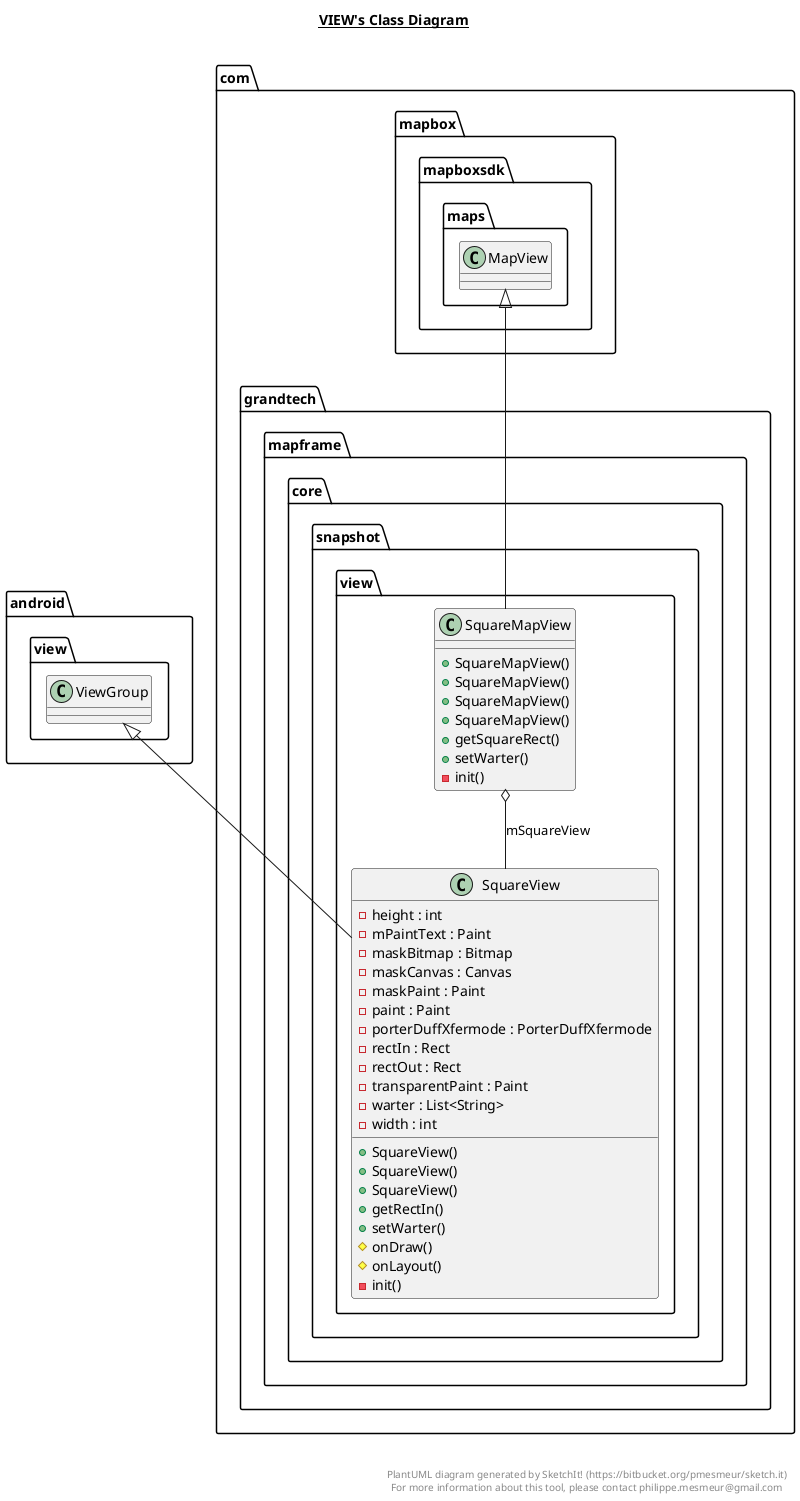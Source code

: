 @startuml

title __VIEW's Class Diagram__\n

  namespace com.grandtech.mapframe.core {
    namespace snapshot {
      namespace view {
        class com.grandtech.mapframe.core.snapshot.view.SquareMapView {
            + SquareMapView()
            + SquareMapView()
            + SquareMapView()
            + SquareMapView()
            + getSquareRect()
            + setWarter()
            - init()
        }
      }
    }
  }
  

  namespace com.grandtech.mapframe.core {
    namespace snapshot {
      namespace view {
        class com.grandtech.mapframe.core.snapshot.view.SquareView {
            - height : int
            - mPaintText : Paint
            - maskBitmap : Bitmap
            - maskCanvas : Canvas
            - maskPaint : Paint
            - paint : Paint
            - porterDuffXfermode : PorterDuffXfermode
            - rectIn : Rect
            - rectOut : Rect
            - transparentPaint : Paint
            - warter : List<String>
            - width : int
            + SquareView()
            + SquareView()
            + SquareView()
            + getRectIn()
            + setWarter()
            # onDraw()
            # onLayout()
            - init()
        }
      }
    }
  }
  

  com.grandtech.mapframe.core.snapshot.view.SquareMapView -up-|> com.mapbox.mapboxsdk.maps.MapView
  com.grandtech.mapframe.core.snapshot.view.SquareMapView o-- com.grandtech.mapframe.core.snapshot.view.SquareView : mSquareView
  com.grandtech.mapframe.core.snapshot.view.SquareView -up-|> android.view.ViewGroup


right footer


PlantUML diagram generated by SketchIt! (https://bitbucket.org/pmesmeur/sketch.it)
For more information about this tool, please contact philippe.mesmeur@gmail.com
endfooter

@enduml
